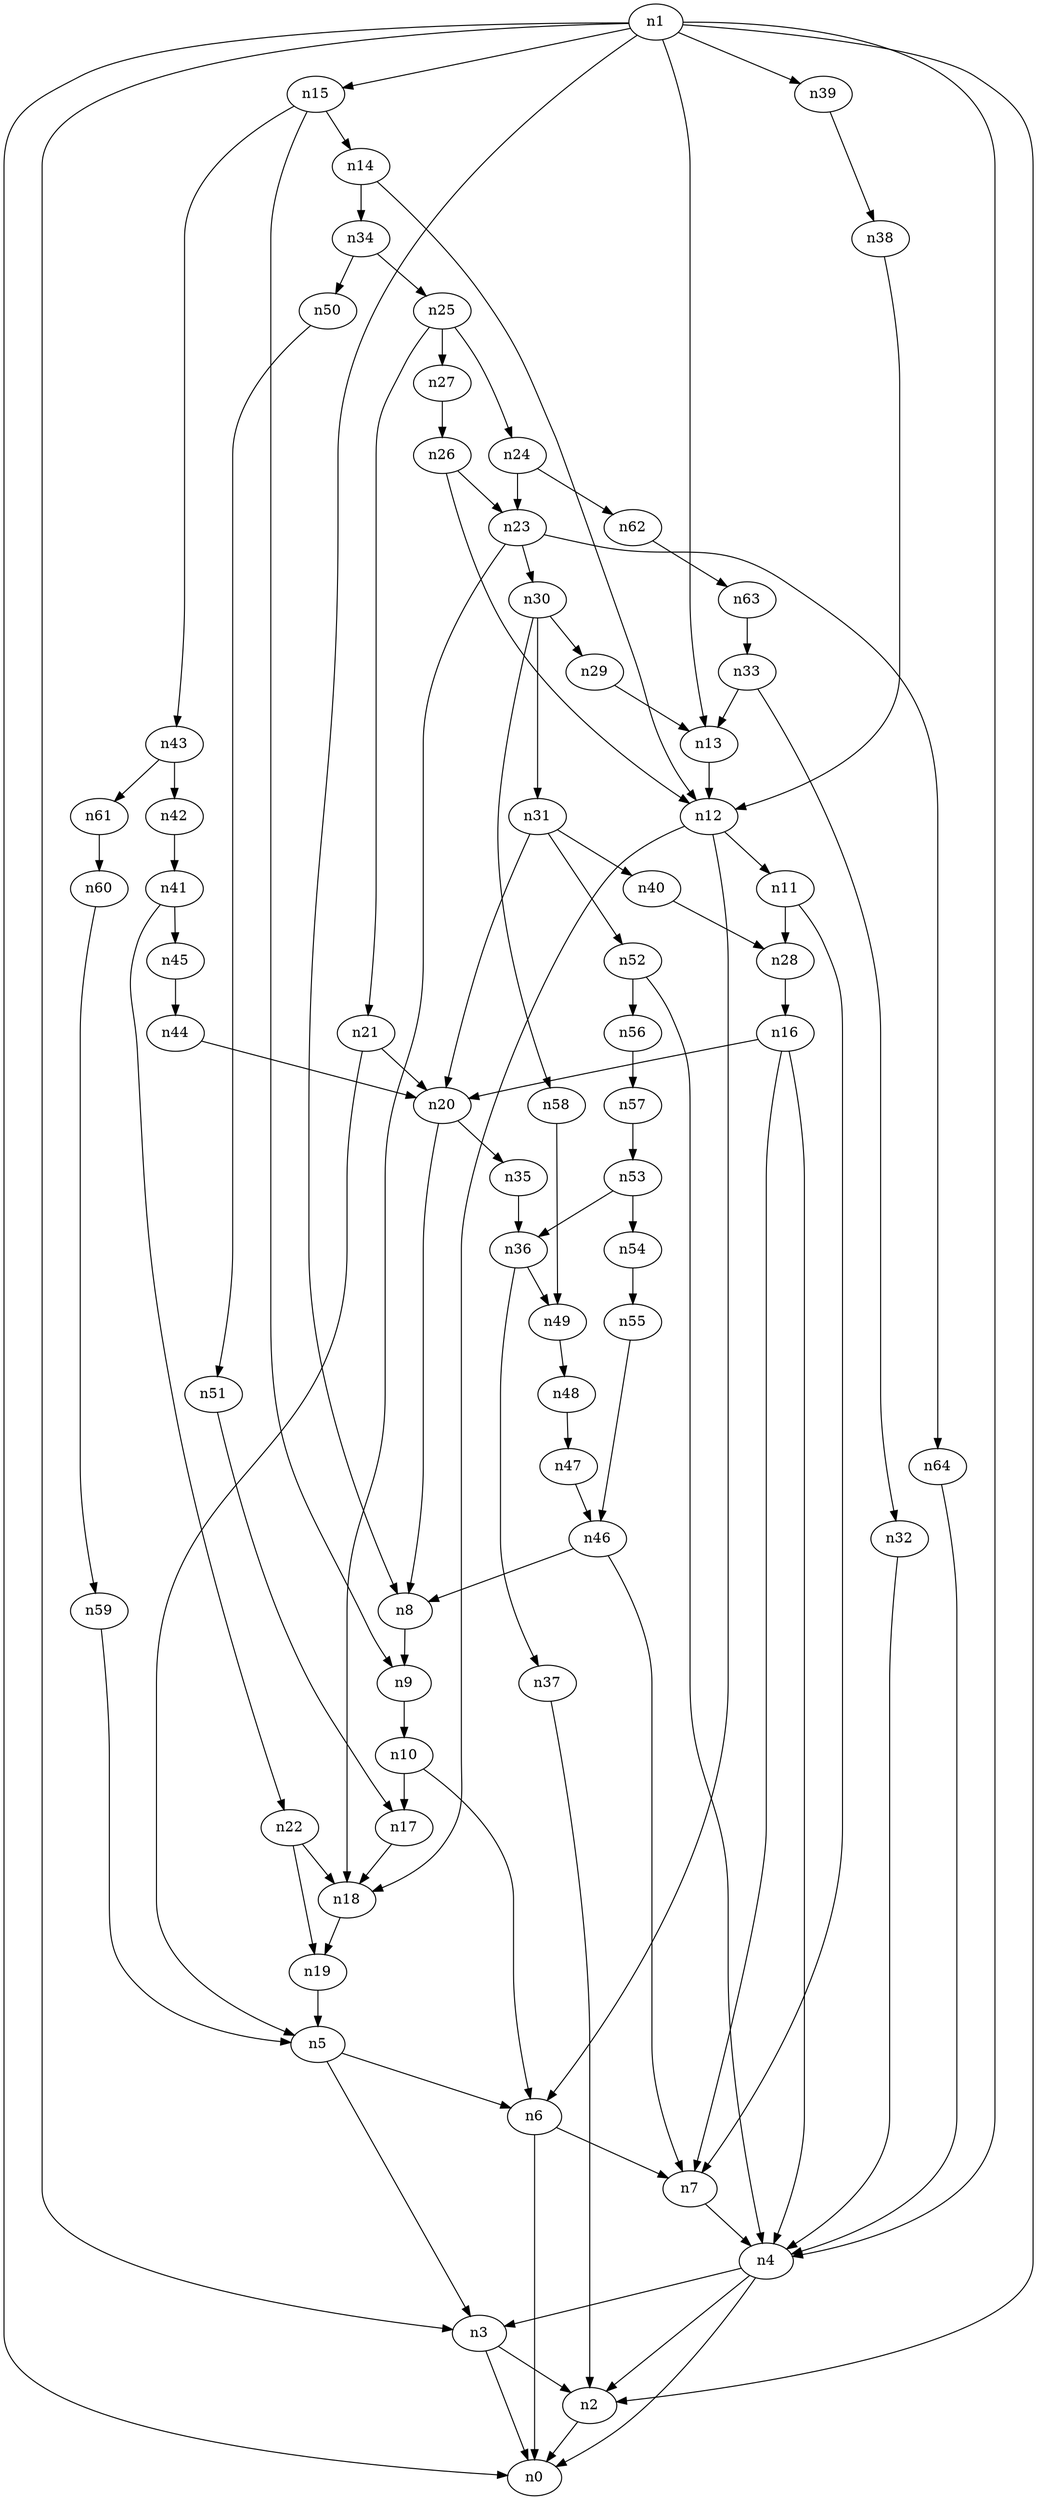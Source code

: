digraph G {
	n1 -> n0	 [_graphml_id=e0];
	n1 -> n2	 [_graphml_id=e1];
	n1 -> n3	 [_graphml_id=e6];
	n1 -> n4	 [_graphml_id=e9];
	n1 -> n8	 [_graphml_id=e15];
	n1 -> n13	 [_graphml_id=e22];
	n1 -> n15	 [_graphml_id=e25];
	n1 -> n39	 [_graphml_id=e65];
	n2 -> n0	 [_graphml_id=e5];
	n3 -> n0	 [_graphml_id=e8];
	n3 -> n2	 [_graphml_id=e2];
	n4 -> n0	 [_graphml_id=e4];
	n4 -> n2	 [_graphml_id=e7];
	n4 -> n3	 [_graphml_id=e3];
	n5 -> n3	 [_graphml_id=e10];
	n5 -> n6	 [_graphml_id=e11];
	n6 -> n0	 [_graphml_id=e12];
	n6 -> n7	 [_graphml_id=e14];
	n7 -> n4	 [_graphml_id=e13];
	n8 -> n9	 [_graphml_id=e16];
	n9 -> n10	 [_graphml_id=e17];
	n10 -> n6	 [_graphml_id=e18];
	n10 -> n17	 [_graphml_id=e29];
	n11 -> n7	 [_graphml_id=e19];
	n11 -> n28	 [_graphml_id=e46];
	n12 -> n6	 [_graphml_id=e87];
	n12 -> n11	 [_graphml_id=e20];
	n12 -> n18	 [_graphml_id=e38];
	n13 -> n12	 [_graphml_id=e21];
	n14 -> n12	 [_graphml_id=e23];
	n14 -> n34	 [_graphml_id=e57];
	n15 -> n9	 [_graphml_id=e28];
	n15 -> n14	 [_graphml_id=e24];
	n15 -> n43	 [_graphml_id=e71];
	n16 -> n4	 [_graphml_id=e27];
	n16 -> n7	 [_graphml_id=e26];
	n16 -> n20	 [_graphml_id=e33];
	n17 -> n18	 [_graphml_id=e30];
	n18 -> n19	 [_graphml_id=e31];
	n19 -> n5	 [_graphml_id=e32];
	n20 -> n8	 [_graphml_id=e77];
	n20 -> n35	 [_graphml_id=e59];
	n21 -> n5	 [_graphml_id=e35];
	n21 -> n20	 [_graphml_id=e34];
	n22 -> n18	 [_graphml_id=e37];
	n22 -> n19	 [_graphml_id=e36];
	n23 -> n18	 [_graphml_id=e39];
	n23 -> n30	 [_graphml_id=e58];
	n23 -> n64	 [_graphml_id=e104];
	n24 -> n23	 [_graphml_id=e40];
	n24 -> n62	 [_graphml_id=e101];
	n25 -> n21	 [_graphml_id=e42];
	n25 -> n24	 [_graphml_id=e41];
	n25 -> n27	 [_graphml_id=e45];
	n26 -> n12	 [_graphml_id=e43];
	n26 -> n23	 [_graphml_id=e48];
	n27 -> n26	 [_graphml_id=e44];
	n28 -> n16	 [_graphml_id=e47];
	n29 -> n13	 [_graphml_id=e49];
	n30 -> n29	 [_graphml_id=e50];
	n30 -> n31	 [_graphml_id=e51];
	n30 -> n58	 [_graphml_id=e96];
	n31 -> n20	 [_graphml_id=e52];
	n31 -> n40	 [_graphml_id=e66];
	n31 -> n52	 [_graphml_id=e85];
	n32 -> n4	 [_graphml_id=e53];
	n33 -> n13	 [_graphml_id=e55];
	n33 -> n32	 [_graphml_id=e54];
	n34 -> n25	 [_graphml_id=e56];
	n34 -> n50	 [_graphml_id=e82];
	n35 -> n36	 [_graphml_id=e60];
	n36 -> n37	 [_graphml_id=e61];
	n36 -> n49	 [_graphml_id=e81];
	n37 -> n2	 [_graphml_id=e62];
	n38 -> n12	 [_graphml_id=e63];
	n39 -> n38	 [_graphml_id=e64];
	n40 -> n28	 [_graphml_id=e67];
	n41 -> n22	 [_graphml_id=e68];
	n41 -> n45	 [_graphml_id=e74];
	n42 -> n41	 [_graphml_id=e69];
	n43 -> n42	 [_graphml_id=e70];
	n43 -> n61	 [_graphml_id=e100];
	n44 -> n20	 [_graphml_id=e72];
	n45 -> n44	 [_graphml_id=e73];
	n46 -> n7	 [_graphml_id=e75];
	n46 -> n8	 [_graphml_id=e76];
	n47 -> n46	 [_graphml_id=e78];
	n48 -> n47	 [_graphml_id=e79];
	n49 -> n48	 [_graphml_id=e80];
	n50 -> n51	 [_graphml_id=e83];
	n51 -> n17	 [_graphml_id=e84];
	n52 -> n4	 [_graphml_id=e86];
	n52 -> n56	 [_graphml_id=e92];
	n53 -> n36	 [_graphml_id=e88];
	n53 -> n54	 [_graphml_id=e89];
	n54 -> n55	 [_graphml_id=e90];
	n55 -> n46	 [_graphml_id=e91];
	n56 -> n57	 [_graphml_id=e93];
	n57 -> n53	 [_graphml_id=e94];
	n58 -> n49	 [_graphml_id=e95];
	n59 -> n5	 [_graphml_id=e97];
	n60 -> n59	 [_graphml_id=e98];
	n61 -> n60	 [_graphml_id=e99];
	n62 -> n63	 [_graphml_id=e102];
	n63 -> n33	 [_graphml_id=e103];
	n64 -> n4	 [_graphml_id=e105];
}
